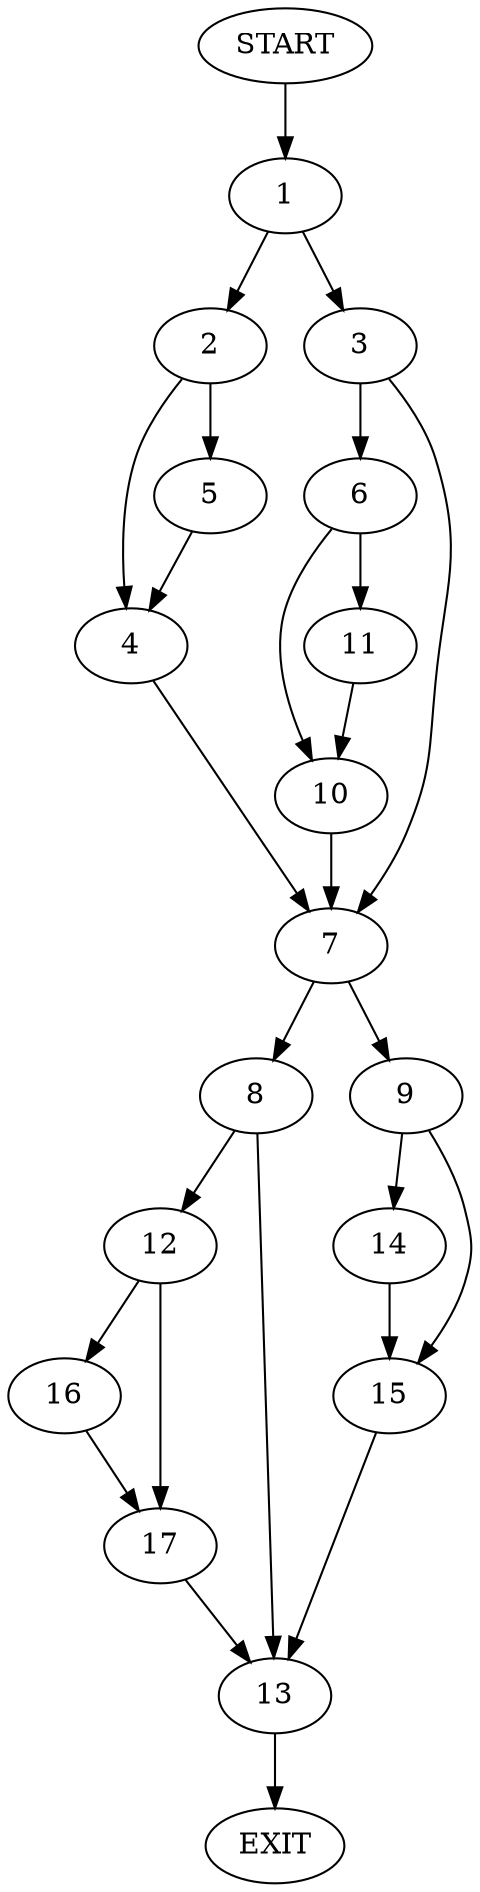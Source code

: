 digraph {
0 [label="START"]
18 [label="EXIT"]
0 -> 1
1 -> 2
1 -> 3
2 -> 4
2 -> 5
3 -> 6
3 -> 7
4 -> 7
5 -> 4
7 -> 8
7 -> 9
6 -> 10
6 -> 11
10 -> 7
11 -> 10
8 -> 12
8 -> 13
9 -> 14
9 -> 15
14 -> 15
15 -> 13
13 -> 18
12 -> 16
12 -> 17
16 -> 17
17 -> 13
}
